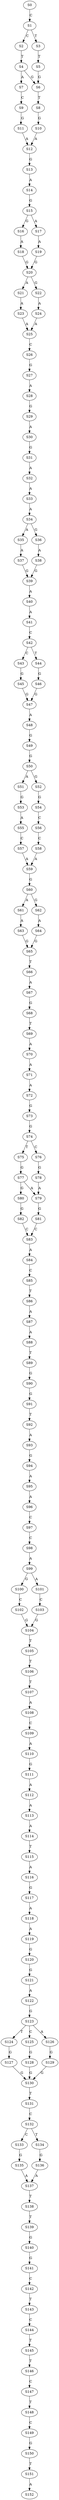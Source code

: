 strict digraph  {
	S0 -> S1 [ label = C ];
	S1 -> S2 [ label = C ];
	S1 -> S3 [ label = T ];
	S2 -> S4 [ label = T ];
	S3 -> S5 [ label = T ];
	S4 -> S6 [ label = G ];
	S4 -> S7 [ label = A ];
	S5 -> S6 [ label = G ];
	S6 -> S8 [ label = T ];
	S7 -> S9 [ label = C ];
	S8 -> S10 [ label = G ];
	S9 -> S11 [ label = G ];
	S10 -> S12 [ label = A ];
	S11 -> S12 [ label = A ];
	S12 -> S13 [ label = G ];
	S13 -> S14 [ label = A ];
	S14 -> S15 [ label = G ];
	S15 -> S16 [ label = G ];
	S15 -> S17 [ label = A ];
	S16 -> S18 [ label = A ];
	S17 -> S19 [ label = A ];
	S18 -> S20 [ label = G ];
	S19 -> S20 [ label = G ];
	S20 -> S21 [ label = A ];
	S20 -> S22 [ label = G ];
	S21 -> S23 [ label = A ];
	S22 -> S24 [ label = A ];
	S23 -> S25 [ label = A ];
	S24 -> S25 [ label = A ];
	S25 -> S26 [ label = C ];
	S26 -> S27 [ label = G ];
	S27 -> S28 [ label = A ];
	S28 -> S29 [ label = G ];
	S29 -> S30 [ label = A ];
	S30 -> S31 [ label = G ];
	S31 -> S32 [ label = A ];
	S32 -> S33 [ label = A ];
	S33 -> S34 [ label = A ];
	S34 -> S35 [ label = A ];
	S34 -> S36 [ label = G ];
	S35 -> S37 [ label = A ];
	S36 -> S38 [ label = A ];
	S37 -> S39 [ label = G ];
	S38 -> S39 [ label = G ];
	S39 -> S40 [ label = A ];
	S40 -> S41 [ label = A ];
	S41 -> S42 [ label = C ];
	S42 -> S43 [ label = C ];
	S42 -> S44 [ label = T ];
	S43 -> S45 [ label = G ];
	S44 -> S46 [ label = G ];
	S45 -> S47 [ label = G ];
	S46 -> S47 [ label = G ];
	S47 -> S48 [ label = A ];
	S48 -> S49 [ label = G ];
	S49 -> S50 [ label = G ];
	S50 -> S51 [ label = A ];
	S50 -> S52 [ label = G ];
	S51 -> S53 [ label = G ];
	S52 -> S54 [ label = G ];
	S53 -> S55 [ label = A ];
	S54 -> S56 [ label = C ];
	S55 -> S57 [ label = C ];
	S56 -> S58 [ label = C ];
	S57 -> S59 [ label = A ];
	S58 -> S59 [ label = A ];
	S59 -> S60 [ label = G ];
	S60 -> S61 [ label = A ];
	S60 -> S62 [ label = G ];
	S61 -> S63 [ label = A ];
	S62 -> S64 [ label = A ];
	S63 -> S65 [ label = G ];
	S64 -> S65 [ label = G ];
	S65 -> S66 [ label = T ];
	S66 -> S67 [ label = A ];
	S67 -> S68 [ label = G ];
	S68 -> S69 [ label = T ];
	S69 -> S70 [ label = A ];
	S70 -> S71 [ label = A ];
	S71 -> S72 [ label = A ];
	S72 -> S73 [ label = G ];
	S73 -> S74 [ label = G ];
	S74 -> S75 [ label = T ];
	S74 -> S76 [ label = C ];
	S75 -> S77 [ label = G ];
	S76 -> S78 [ label = G ];
	S77 -> S79 [ label = A ];
	S77 -> S80 [ label = G ];
	S78 -> S79 [ label = A ];
	S79 -> S81 [ label = G ];
	S80 -> S82 [ label = G ];
	S81 -> S83 [ label = C ];
	S82 -> S83 [ label = C ];
	S83 -> S84 [ label = A ];
	S84 -> S85 [ label = C ];
	S85 -> S86 [ label = T ];
	S86 -> S87 [ label = A ];
	S87 -> S88 [ label = A ];
	S88 -> S89 [ label = T ];
	S89 -> S90 [ label = G ];
	S90 -> S91 [ label = G ];
	S91 -> S92 [ label = T ];
	S92 -> S93 [ label = A ];
	S93 -> S94 [ label = G ];
	S94 -> S95 [ label = A ];
	S95 -> S96 [ label = A ];
	S96 -> S97 [ label = C ];
	S97 -> S98 [ label = C ];
	S98 -> S99 [ label = A ];
	S99 -> S100 [ label = G ];
	S99 -> S101 [ label = A ];
	S100 -> S102 [ label = C ];
	S101 -> S103 [ label = C ];
	S102 -> S104 [ label = G ];
	S103 -> S104 [ label = G ];
	S104 -> S105 [ label = T ];
	S105 -> S106 [ label = T ];
	S106 -> S107 [ label = T ];
	S107 -> S108 [ label = A ];
	S108 -> S109 [ label = C ];
	S109 -> S110 [ label = A ];
	S110 -> S111 [ label = G ];
	S111 -> S112 [ label = A ];
	S112 -> S113 [ label = A ];
	S113 -> S114 [ label = A ];
	S114 -> S115 [ label = T ];
	S115 -> S116 [ label = A ];
	S116 -> S117 [ label = G ];
	S117 -> S118 [ label = A ];
	S118 -> S119 [ label = A ];
	S119 -> S120 [ label = G ];
	S120 -> S121 [ label = G ];
	S121 -> S122 [ label = A ];
	S122 -> S123 [ label = G ];
	S123 -> S124 [ label = T ];
	S123 -> S125 [ label = C ];
	S123 -> S126 [ label = A ];
	S124 -> S127 [ label = G ];
	S125 -> S128 [ label = G ];
	S126 -> S129 [ label = G ];
	S127 -> S130 [ label = G ];
	S128 -> S130 [ label = G ];
	S129 -> S130 [ label = G ];
	S130 -> S131 [ label = T ];
	S131 -> S132 [ label = C ];
	S132 -> S133 [ label = C ];
	S132 -> S134 [ label = T ];
	S133 -> S135 [ label = G ];
	S134 -> S136 [ label = G ];
	S135 -> S137 [ label = A ];
	S136 -> S137 [ label = A ];
	S137 -> S138 [ label = T ];
	S138 -> S139 [ label = T ];
	S139 -> S140 [ label = G ];
	S140 -> S141 [ label = G ];
	S141 -> S142 [ label = C ];
	S142 -> S143 [ label = T ];
	S143 -> S144 [ label = C ];
	S144 -> S145 [ label = T ];
	S145 -> S146 [ label = T ];
	S146 -> S147 [ label = C ];
	S147 -> S148 [ label = T ];
	S148 -> S149 [ label = C ];
	S149 -> S150 [ label = G ];
	S150 -> S151 [ label = T ];
	S151 -> S152 [ label = A ];
}
